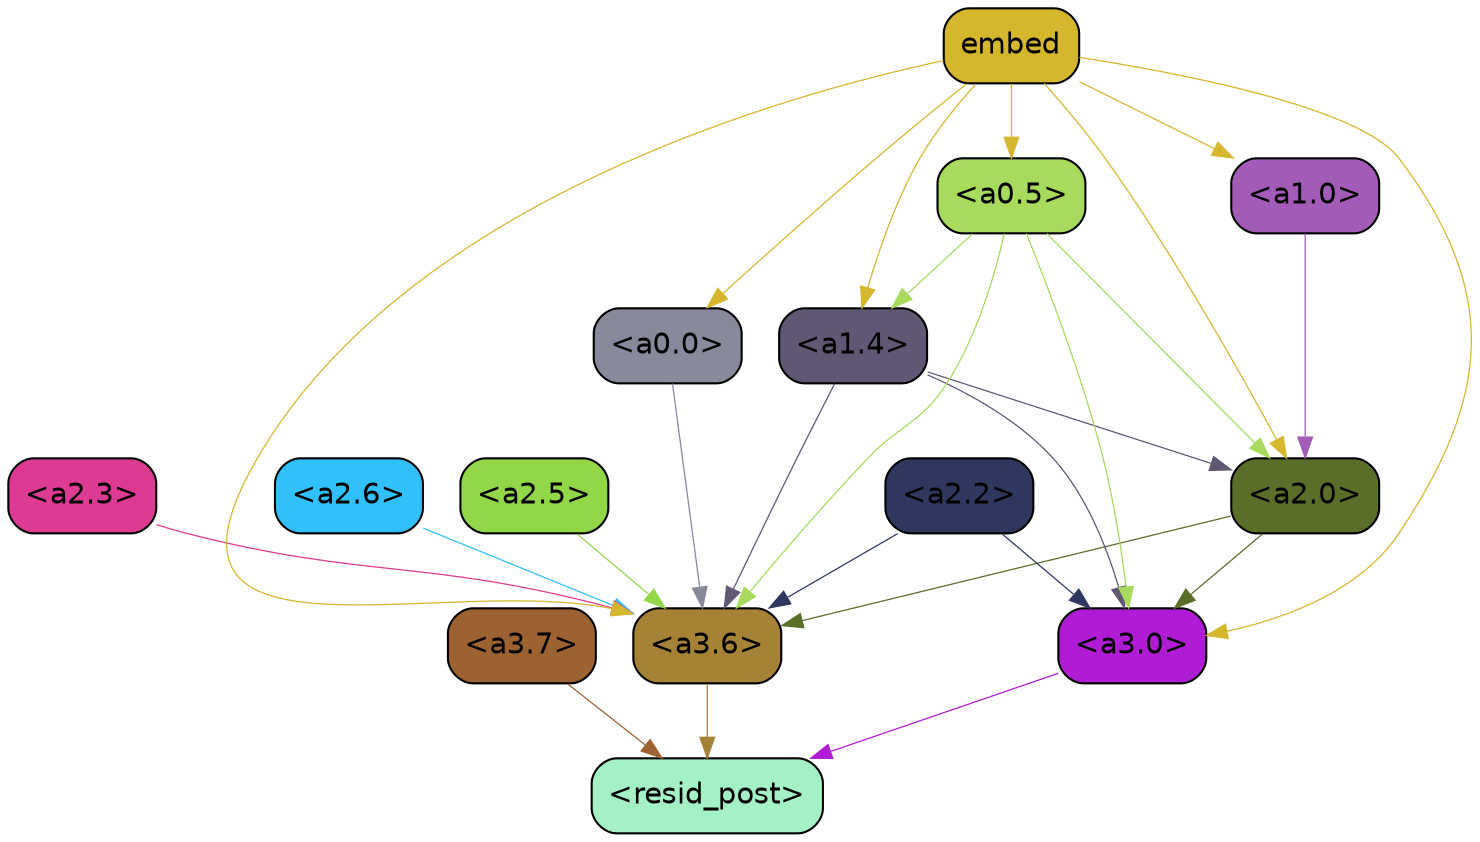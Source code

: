 strict digraph "" {
	graph [bgcolor=transparent,
		layout=dot,
		overlap=false,
		splines=true
	];
	"<a3.7>"	[color=black,
		fillcolor="#9c6231",
		fontname=Helvetica,
		shape=box,
		style="filled, rounded"];
	"<resid_post>"	[color=black,
		fillcolor="#a4f1c5",
		fontname=Helvetica,
		shape=box,
		style="filled, rounded"];
	"<a3.7>" -> "<resid_post>"	[color="#9c6231",
		penwidth=0.6];
	"<a3.6>"	[color=black,
		fillcolor="#a58236",
		fontname=Helvetica,
		shape=box,
		style="filled, rounded"];
	"<a3.6>" -> "<resid_post>"	[color="#a58236",
		penwidth=0.6];
	"<a3.0>"	[color=black,
		fillcolor="#b01bd4",
		fontname=Helvetica,
		shape=box,
		style="filled, rounded"];
	"<a3.0>" -> "<resid_post>"	[color="#b01bd4",
		penwidth=0.6];
	"<a2.0>"	[color=black,
		fillcolor="#5a6d29",
		fontname=Helvetica,
		shape=box,
		style="filled, rounded"];
	"<a2.0>" -> "<a3.6>"	[color="#5a6d29",
		penwidth=0.6];
	"<a2.0>" -> "<a3.0>"	[color="#5a6d29",
		penwidth=0.6];
	"<a1.4>"	[color=black,
		fillcolor="#5f5773",
		fontname=Helvetica,
		shape=box,
		style="filled, rounded"];
	"<a1.4>" -> "<a3.6>"	[color="#5f5773",
		penwidth=0.6];
	"<a1.4>" -> "<a3.0>"	[color="#5f5773",
		penwidth=0.6];
	"<a1.4>" -> "<a2.0>"	[color="#5f5773",
		penwidth=0.6];
	"<a2.6>"	[color=black,
		fillcolor="#30c0fc",
		fontname=Helvetica,
		shape=box,
		style="filled, rounded"];
	"<a2.6>" -> "<a3.6>"	[color="#30c0fc",
		penwidth=0.6];
	"<a2.5>"	[color=black,
		fillcolor="#92d748",
		fontname=Helvetica,
		shape=box,
		style="filled, rounded"];
	"<a2.5>" -> "<a3.6>"	[color="#92d748",
		penwidth=0.6];
	"<a2.3>"	[color=black,
		fillcolor="#dd3a93",
		fontname=Helvetica,
		shape=box,
		style="filled, rounded"];
	"<a2.3>" -> "<a3.6>"	[color="#dd3a93",
		penwidth=0.6];
	"<a2.2>"	[color=black,
		fillcolor="#2f375f",
		fontname=Helvetica,
		shape=box,
		style="filled, rounded"];
	"<a2.2>" -> "<a3.6>"	[color="#2f375f",
		penwidth=0.6];
	"<a2.2>" -> "<a3.0>"	[color="#2f375f",
		penwidth=0.6];
	embed	[color=black,
		fillcolor="#d5b72e",
		fontname=Helvetica,
		shape=box,
		style="filled, rounded"];
	embed -> "<a3.6>"	[color="#d5b72e",
		penwidth=0.6];
	embed -> "<a3.0>"	[color="#d5b72e",
		penwidth=0.6];
	embed -> "<a2.0>"	[color="#d5b72e",
		penwidth=0.6];
	embed -> "<a1.4>"	[color="#d5b72e",
		penwidth=0.6];
	"<a0.5>"	[color=black,
		fillcolor="#a8da5d",
		fontname=Helvetica,
		shape=box,
		style="filled, rounded"];
	embed -> "<a0.5>"	[color="#d5b72e",
		penwidth=0.6];
	"<a0.0>"	[color=black,
		fillcolor="#89899c",
		fontname=Helvetica,
		shape=box,
		style="filled, rounded"];
	embed -> "<a0.0>"	[color="#d5b72e",
		penwidth=0.6];
	"<a1.0>"	[color=black,
		fillcolor="#a25cb7",
		fontname=Helvetica,
		shape=box,
		style="filled, rounded"];
	embed -> "<a1.0>"	[color="#d5b72e",
		penwidth=0.6];
	"<a0.5>" -> "<a3.6>"	[color="#a8da5d",
		penwidth=0.6];
	"<a0.5>" -> "<a3.0>"	[color="#a8da5d",
		penwidth=0.6];
	"<a0.5>" -> "<a2.0>"	[color="#a8da5d",
		penwidth=0.6];
	"<a0.5>" -> "<a1.4>"	[color="#a8da5d",
		penwidth=0.6];
	"<a0.0>" -> "<a3.6>"	[color="#89899c",
		penwidth=0.6];
	"<a1.0>" -> "<a2.0>"	[color="#a25cb7",
		penwidth=0.6];
}
